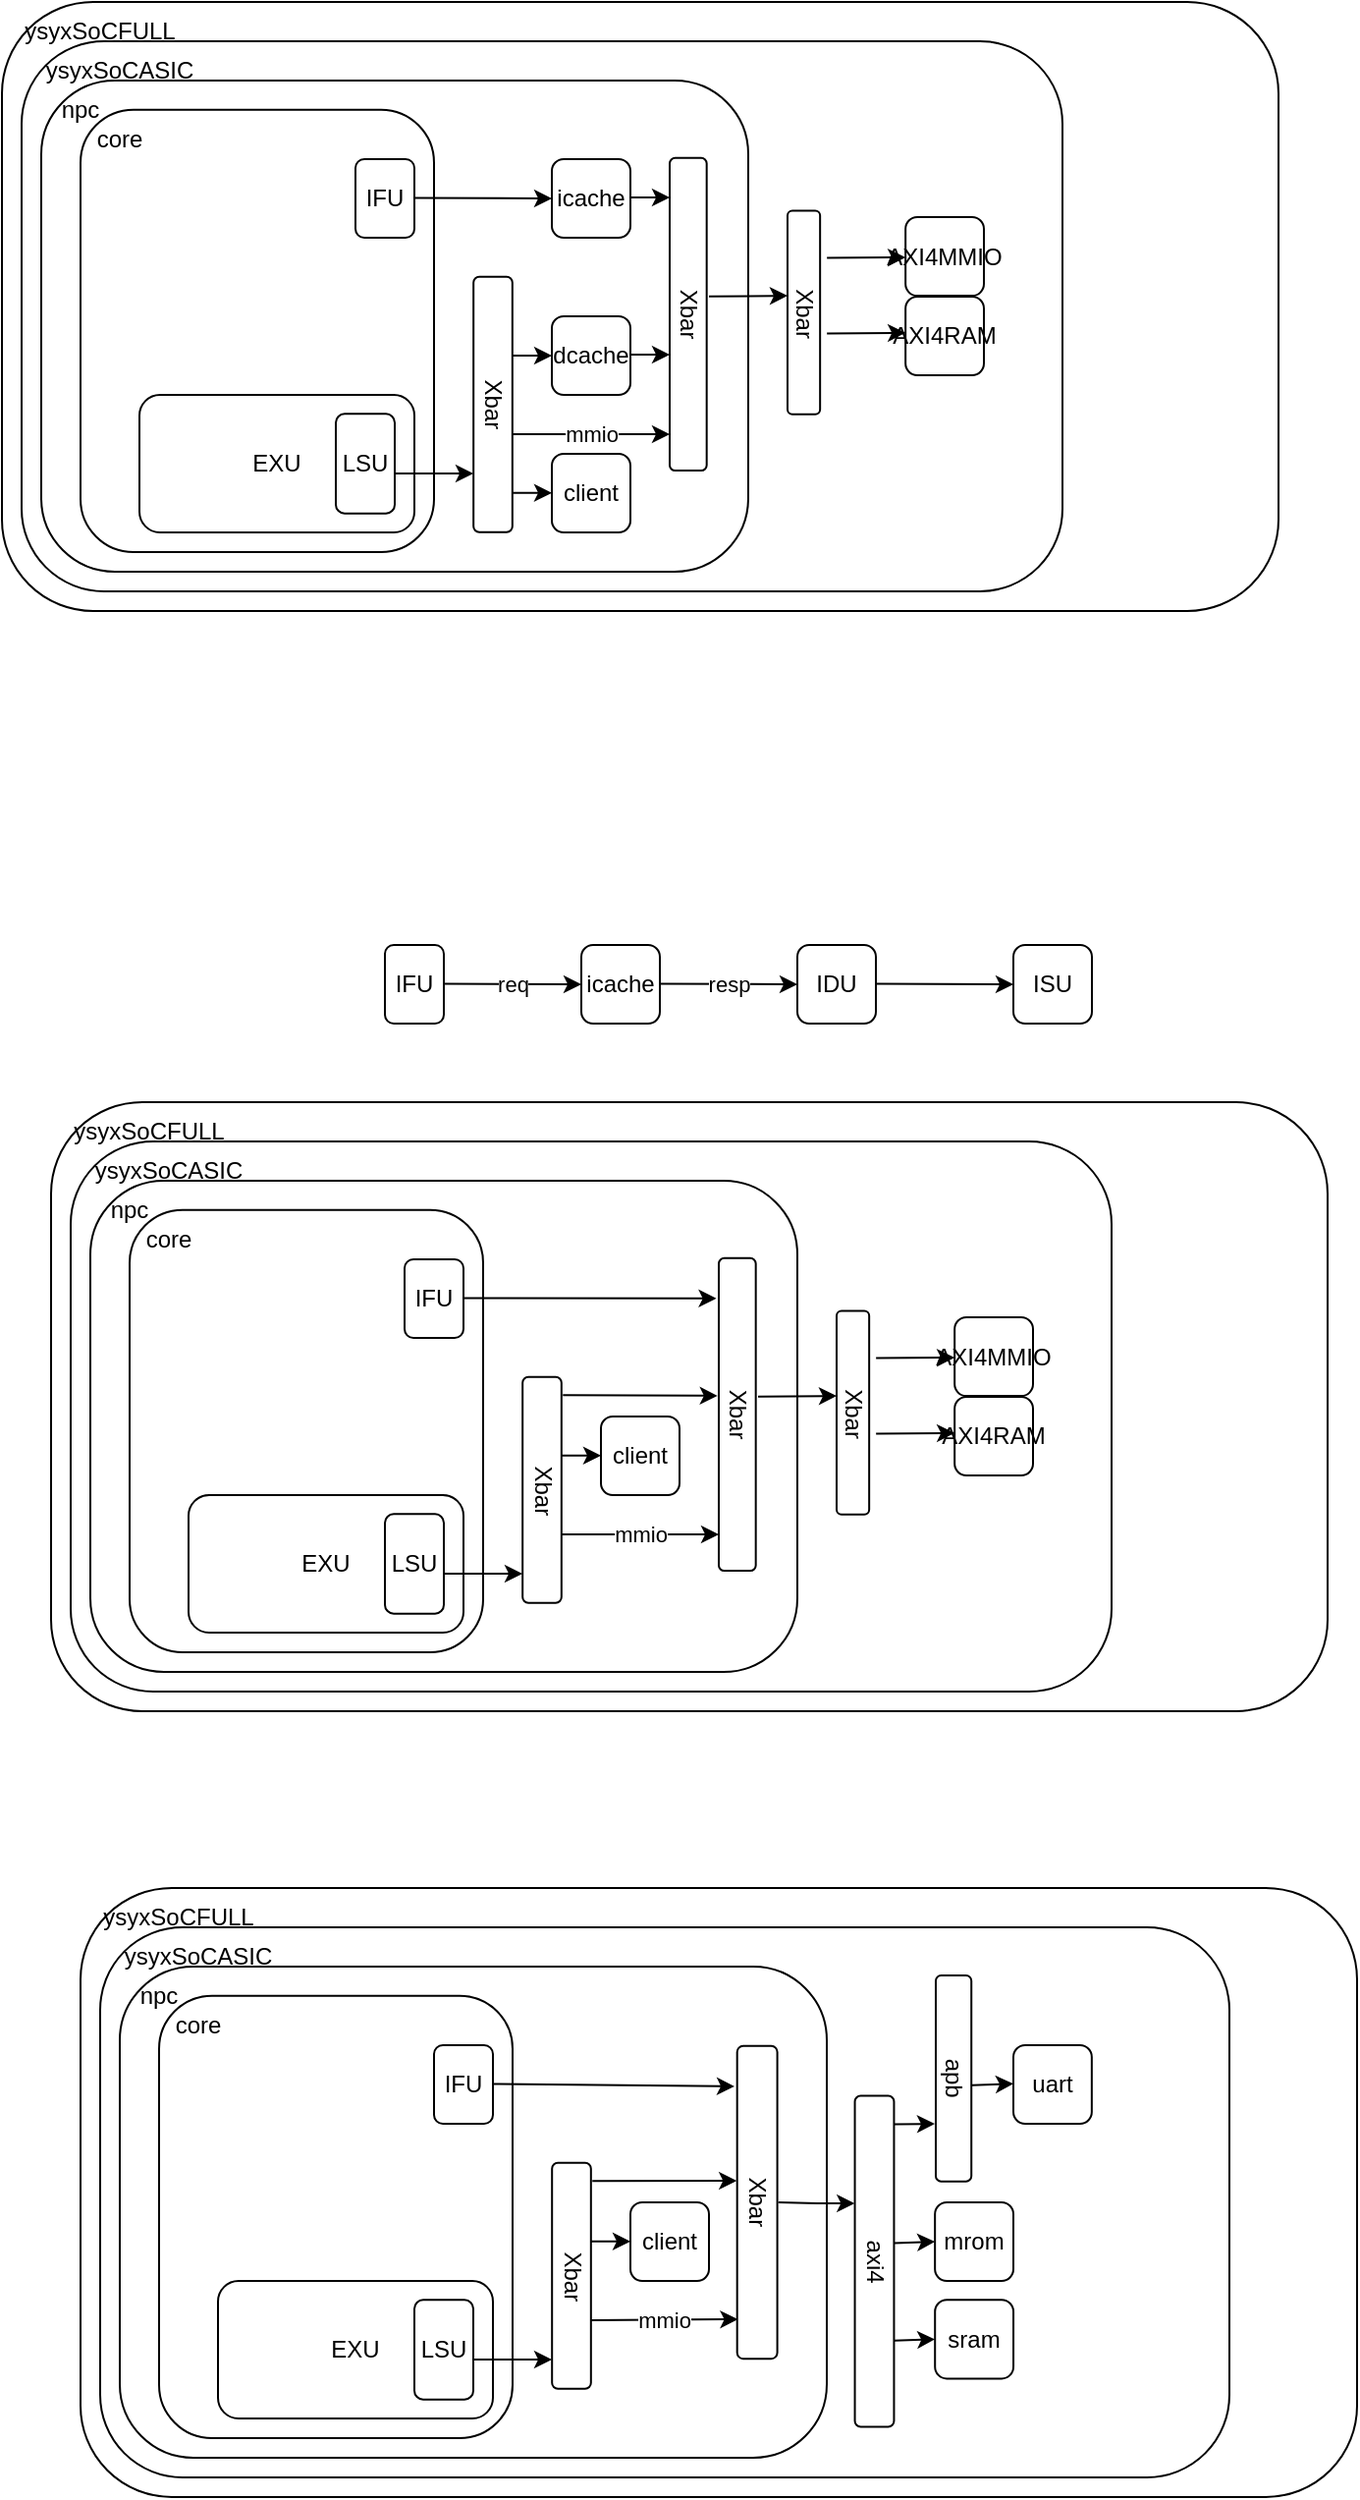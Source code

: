 <mxfile version="24.2.1" type="github" pages="2">
  <diagram name="Page-1" id="T88wnJ-eeVr1pX99vWu7">
    <mxGraphModel dx="1556" dy="405" grid="1" gridSize="10" guides="1" tooltips="1" connect="1" arrows="1" fold="1" page="1" pageScale="1" pageWidth="827" pageHeight="1169" math="0" shadow="0">
      <root>
        <mxCell id="0" />
        <mxCell id="1" parent="0" />
        <mxCell id="UKsWAtJ1c4aUPs8iqoxt-1" value="" style="rounded=1;whiteSpace=wrap;html=1;fillColor=none;" parent="1" vertex="1">
          <mxGeometry x="-795" y="80" width="650" height="310" as="geometry" />
        </mxCell>
        <mxCell id="OOI8E5ebIgTqgyi0JN3K-8" value="" style="rounded=1;whiteSpace=wrap;html=1;fillColor=none;" parent="1" vertex="1">
          <mxGeometry x="-785" y="100" width="530" height="280" as="geometry" />
        </mxCell>
        <mxCell id="ub4ppQevyPJ1YfXW-UWv-1" value="" style="rounded=1;whiteSpace=wrap;html=1;fillColor=none;" parent="1" vertex="1">
          <mxGeometry x="-775" y="120" width="360" height="250" as="geometry" />
        </mxCell>
        <mxCell id="OOI8E5ebIgTqgyi0JN3K-15" value="" style="rounded=1;whiteSpace=wrap;html=1;fillColor=none;" parent="1" vertex="1">
          <mxGeometry x="-755" y="134.82" width="180" height="225.18" as="geometry" />
        </mxCell>
        <mxCell id="ub4ppQevyPJ1YfXW-UWv-2" value="dcache" style="rounded=1;whiteSpace=wrap;html=1;" parent="1" vertex="1">
          <mxGeometry x="-515" y="240" width="40" height="40" as="geometry" />
        </mxCell>
        <mxCell id="ub4ppQevyPJ1YfXW-UWv-3" value="Xbar" style="rounded=1;whiteSpace=wrap;html=1;rotation=90;" parent="1" vertex="1">
          <mxGeometry x="-610" y="275" width="130" height="19.82" as="geometry" />
        </mxCell>
        <mxCell id="ub4ppQevyPJ1YfXW-UWv-14" value="EXU" style="rounded=1;whiteSpace=wrap;html=1;fillColor=none;" parent="1" vertex="1">
          <mxGeometry x="-725" y="280" width="140" height="70" as="geometry" />
        </mxCell>
        <mxCell id="ub4ppQevyPJ1YfXW-UWv-16" value="LSU" style="rounded=1;whiteSpace=wrap;html=1;fillColor=none;" parent="1" vertex="1">
          <mxGeometry x="-625" y="289.65" width="30" height="50.7" as="geometry" />
        </mxCell>
        <mxCell id="tJrX6if1Pe8QLQVKLtgi-5" value="client" style="rounded=1;whiteSpace=wrap;html=1;" parent="1" vertex="1">
          <mxGeometry x="-515" y="310" width="40" height="40" as="geometry" />
        </mxCell>
        <mxCell id="OOI8E5ebIgTqgyi0JN3K-1" value="" style="edgeStyle=none;orthogonalLoop=1;jettySize=auto;html=1;rounded=0;" parent="1" edge="1">
          <mxGeometry width="80" relative="1" as="geometry">
            <mxPoint x="-595" y="320" as="sourcePoint" />
            <mxPoint x="-555" y="320" as="targetPoint" />
            <Array as="points" />
          </mxGeometry>
        </mxCell>
        <mxCell id="OOI8E5ebIgTqgyi0JN3K-2" value="" style="edgeStyle=none;orthogonalLoop=1;jettySize=auto;html=1;rounded=0;" parent="1" edge="1">
          <mxGeometry width="80" relative="1" as="geometry">
            <mxPoint x="-535" y="329.83" as="sourcePoint" />
            <mxPoint x="-515" y="329.87" as="targetPoint" />
            <Array as="points" />
          </mxGeometry>
        </mxCell>
        <mxCell id="OOI8E5ebIgTqgyi0JN3K-3" value="" style="edgeStyle=none;orthogonalLoop=1;jettySize=auto;html=1;rounded=0;" parent="1" edge="1">
          <mxGeometry width="80" relative="1" as="geometry">
            <mxPoint x="-535" y="260.0" as="sourcePoint" />
            <mxPoint x="-515" y="260.04" as="targetPoint" />
            <Array as="points" />
          </mxGeometry>
        </mxCell>
        <mxCell id="OOI8E5ebIgTqgyi0JN3K-4" value="mmio" style="edgeStyle=none;orthogonalLoop=1;jettySize=auto;html=1;rounded=0;" parent="1" edge="1">
          <mxGeometry width="80" relative="1" as="geometry">
            <mxPoint x="-535" y="300.0" as="sourcePoint" />
            <mxPoint x="-455" y="300" as="targetPoint" />
            <Array as="points" />
          </mxGeometry>
        </mxCell>
        <mxCell id="OOI8E5ebIgTqgyi0JN3K-5" value="" style="edgeStyle=none;orthogonalLoop=1;jettySize=auto;html=1;rounded=0;" parent="1" edge="1">
          <mxGeometry width="80" relative="1" as="geometry">
            <mxPoint x="-475" y="259.52" as="sourcePoint" />
            <mxPoint x="-455" y="259.56" as="targetPoint" />
            <Array as="points" />
          </mxGeometry>
        </mxCell>
        <mxCell id="OOI8E5ebIgTqgyi0JN3K-6" value="Xbar" style="rounded=1;whiteSpace=wrap;html=1;rotation=90;" parent="1" vertex="1">
          <mxGeometry x="-525.15" y="229.55" width="159.14" height="18.84" as="geometry" />
        </mxCell>
        <mxCell id="OOI8E5ebIgTqgyi0JN3K-7" value="" style="edgeStyle=none;orthogonalLoop=1;jettySize=auto;html=1;rounded=0;" parent="1" edge="1">
          <mxGeometry width="80" relative="1" as="geometry">
            <mxPoint x="-435" y="229.86" as="sourcePoint" />
            <mxPoint x="-395" y="229.55" as="targetPoint" />
            <Array as="points" />
          </mxGeometry>
        </mxCell>
        <mxCell id="OOI8E5ebIgTqgyi0JN3K-9" value="IFU" style="rounded=1;whiteSpace=wrap;html=1;" parent="1" vertex="1">
          <mxGeometry x="-615" y="160" width="30" height="40" as="geometry" />
        </mxCell>
        <mxCell id="OOI8E5ebIgTqgyi0JN3K-10" value="" style="edgeStyle=none;orthogonalLoop=1;jettySize=auto;html=1;rounded=0;" parent="1" edge="1">
          <mxGeometry width="80" relative="1" as="geometry">
            <mxPoint x="-585" y="179.71" as="sourcePoint" />
            <mxPoint x="-515" y="180.05" as="targetPoint" />
            <Array as="points" />
          </mxGeometry>
        </mxCell>
        <mxCell id="OOI8E5ebIgTqgyi0JN3K-11" value="icache" style="rounded=1;whiteSpace=wrap;html=1;" parent="1" vertex="1">
          <mxGeometry x="-515" y="160" width="40" height="40" as="geometry" />
        </mxCell>
        <mxCell id="OOI8E5ebIgTqgyi0JN3K-12" value="" style="edgeStyle=none;orthogonalLoop=1;jettySize=auto;html=1;rounded=0;" parent="1" edge="1">
          <mxGeometry width="80" relative="1" as="geometry">
            <mxPoint x="-475" y="179.52" as="sourcePoint" />
            <mxPoint x="-455" y="179.56" as="targetPoint" />
            <Array as="points" />
          </mxGeometry>
        </mxCell>
        <mxCell id="OOI8E5ebIgTqgyi0JN3K-13" value="npc" style="text;strokeColor=none;align=center;fillColor=none;html=1;verticalAlign=middle;whiteSpace=wrap;rounded=0;" parent="1" vertex="1">
          <mxGeometry x="-785" y="120" width="60" height="30" as="geometry" />
        </mxCell>
        <mxCell id="OOI8E5ebIgTqgyi0JN3K-16" value="core" style="text;strokeColor=none;align=center;fillColor=none;html=1;verticalAlign=middle;whiteSpace=wrap;rounded=0;" parent="1" vertex="1">
          <mxGeometry x="-765" y="134.82" width="60" height="30" as="geometry" />
        </mxCell>
        <mxCell id="UKsWAtJ1c4aUPs8iqoxt-2" value="ysyxSoCASIC" style="text;strokeColor=none;align=center;fillColor=none;html=1;verticalAlign=middle;whiteSpace=wrap;rounded=0;" parent="1" vertex="1">
          <mxGeometry x="-765" y="100" width="60" height="30" as="geometry" />
        </mxCell>
        <mxCell id="UKsWAtJ1c4aUPs8iqoxt-3" value="ysyxSoCFULL" style="text;strokeColor=none;align=center;fillColor=none;html=1;verticalAlign=middle;whiteSpace=wrap;rounded=0;" parent="1" vertex="1">
          <mxGeometry x="-775" y="80" width="60" height="30" as="geometry" />
        </mxCell>
        <mxCell id="UKsWAtJ1c4aUPs8iqoxt-4" value="AXI4RAM" style="rounded=1;whiteSpace=wrap;html=1;" parent="1" vertex="1">
          <mxGeometry x="-334.92" y="230" width="39.92" height="40.04" as="geometry" />
        </mxCell>
        <mxCell id="d5aAkYJ9Jx9GPlN7aSxT-1" value="IFU" style="rounded=1;whiteSpace=wrap;html=1;" parent="1" vertex="1">
          <mxGeometry x="-600" y="560" width="30" height="40" as="geometry" />
        </mxCell>
        <mxCell id="d5aAkYJ9Jx9GPlN7aSxT-2" value="req" style="edgeStyle=none;orthogonalLoop=1;jettySize=auto;html=1;rounded=0;" parent="1" edge="1">
          <mxGeometry width="80" relative="1" as="geometry">
            <mxPoint x="-570" y="579.71" as="sourcePoint" />
            <mxPoint x="-500" y="580.05" as="targetPoint" />
            <Array as="points" />
          </mxGeometry>
        </mxCell>
        <mxCell id="d5aAkYJ9Jx9GPlN7aSxT-3" value="icache" style="rounded=1;whiteSpace=wrap;html=1;" parent="1" vertex="1">
          <mxGeometry x="-500" y="560" width="40" height="40" as="geometry" />
        </mxCell>
        <mxCell id="d5aAkYJ9Jx9GPlN7aSxT-6" value="resp" style="edgeStyle=none;orthogonalLoop=1;jettySize=auto;html=1;rounded=0;" parent="1" edge="1">
          <mxGeometry width="80" relative="1" as="geometry">
            <mxPoint x="-460" y="579.71" as="sourcePoint" />
            <mxPoint x="-390" y="580.05" as="targetPoint" />
            <Array as="points" />
          </mxGeometry>
        </mxCell>
        <mxCell id="d5aAkYJ9Jx9GPlN7aSxT-7" value="IDU" style="rounded=1;whiteSpace=wrap;html=1;" parent="1" vertex="1">
          <mxGeometry x="-390" y="560" width="40" height="40" as="geometry" />
        </mxCell>
        <mxCell id="d5aAkYJ9Jx9GPlN7aSxT-8" value="" style="edgeStyle=none;orthogonalLoop=1;jettySize=auto;html=1;rounded=0;" parent="1" edge="1">
          <mxGeometry width="80" relative="1" as="geometry">
            <mxPoint x="-350" y="579.71" as="sourcePoint" />
            <mxPoint x="-280" y="580.05" as="targetPoint" />
            <Array as="points" />
          </mxGeometry>
        </mxCell>
        <mxCell id="d5aAkYJ9Jx9GPlN7aSxT-9" value="ISU" style="rounded=1;whiteSpace=wrap;html=1;" parent="1" vertex="1">
          <mxGeometry x="-280" y="560" width="40" height="40" as="geometry" />
        </mxCell>
        <mxCell id="Y9-JQjLoYKGjNeR7eHeh-1" value="Xbar" style="rounded=1;whiteSpace=wrap;html=1;rotation=90;" parent="1" vertex="1">
          <mxGeometry x="-438.5" y="229.78" width="103.58" height="16.58" as="geometry" />
        </mxCell>
        <mxCell id="Y9-JQjLoYKGjNeR7eHeh-2" value="" style="edgeStyle=none;orthogonalLoop=1;jettySize=auto;html=1;rounded=0;" parent="1" edge="1">
          <mxGeometry width="80" relative="1" as="geometry">
            <mxPoint x="-374.92" y="210.31" as="sourcePoint" />
            <mxPoint x="-334.92" y="210" as="targetPoint" />
            <Array as="points" />
          </mxGeometry>
        </mxCell>
        <mxCell id="Y9-JQjLoYKGjNeR7eHeh-3" value="" style="edgeStyle=none;orthogonalLoop=1;jettySize=auto;html=1;rounded=0;" parent="1" edge="1">
          <mxGeometry width="80" relative="1" as="geometry">
            <mxPoint x="-374.92" y="248.7" as="sourcePoint" />
            <mxPoint x="-334.92" y="248.39" as="targetPoint" />
            <Array as="points" />
          </mxGeometry>
        </mxCell>
        <mxCell id="Y9-JQjLoYKGjNeR7eHeh-4" value="AXI4MMIO" style="rounded=1;whiteSpace=wrap;html=1;" parent="1" vertex="1">
          <mxGeometry x="-334.92" y="189.51" width="39.92" height="40.04" as="geometry" />
        </mxCell>
        <mxCell id="kN0HMyvuLYGmTg_YHJRw-1" value="" style="rounded=1;whiteSpace=wrap;html=1;fillColor=none;" parent="1" vertex="1">
          <mxGeometry x="-770" y="640" width="650" height="310" as="geometry" />
        </mxCell>
        <mxCell id="kN0HMyvuLYGmTg_YHJRw-2" value="" style="rounded=1;whiteSpace=wrap;html=1;fillColor=none;" parent="1" vertex="1">
          <mxGeometry x="-760" y="660" width="530" height="280" as="geometry" />
        </mxCell>
        <mxCell id="kN0HMyvuLYGmTg_YHJRw-3" value="" style="rounded=1;whiteSpace=wrap;html=1;fillColor=none;" parent="1" vertex="1">
          <mxGeometry x="-750" y="680" width="360" height="250" as="geometry" />
        </mxCell>
        <mxCell id="kN0HMyvuLYGmTg_YHJRw-4" value="" style="rounded=1;whiteSpace=wrap;html=1;fillColor=none;" parent="1" vertex="1">
          <mxGeometry x="-730" y="694.82" width="180" height="225.18" as="geometry" />
        </mxCell>
        <mxCell id="kN0HMyvuLYGmTg_YHJRw-6" value="Xbar" style="rounded=1;whiteSpace=wrap;html=1;rotation=90;" parent="1" vertex="1">
          <mxGeometry x="-577.5" y="827.5" width="115" height="19.82" as="geometry" />
        </mxCell>
        <mxCell id="kN0HMyvuLYGmTg_YHJRw-7" value="EXU" style="rounded=1;whiteSpace=wrap;html=1;fillColor=none;" parent="1" vertex="1">
          <mxGeometry x="-700" y="840" width="140" height="70" as="geometry" />
        </mxCell>
        <mxCell id="kN0HMyvuLYGmTg_YHJRw-8" value="LSU" style="rounded=1;whiteSpace=wrap;html=1;fillColor=none;" parent="1" vertex="1">
          <mxGeometry x="-600" y="849.65" width="30" height="50.7" as="geometry" />
        </mxCell>
        <mxCell id="kN0HMyvuLYGmTg_YHJRw-9" value="client" style="rounded=1;whiteSpace=wrap;html=1;direction=south;" parent="1" vertex="1">
          <mxGeometry x="-490" y="800.0" width="40" height="40" as="geometry" />
        </mxCell>
        <mxCell id="kN0HMyvuLYGmTg_YHJRw-10" value="" style="edgeStyle=none;orthogonalLoop=1;jettySize=auto;html=1;rounded=0;" parent="1" edge="1">
          <mxGeometry width="80" relative="1" as="geometry">
            <mxPoint x="-570" y="880" as="sourcePoint" />
            <mxPoint x="-530" y="880" as="targetPoint" />
            <Array as="points" />
          </mxGeometry>
        </mxCell>
        <mxCell id="kN0HMyvuLYGmTg_YHJRw-11" value="" style="edgeStyle=none;orthogonalLoop=1;jettySize=auto;html=1;rounded=0;" parent="1" edge="1">
          <mxGeometry width="80" relative="1" as="geometry">
            <mxPoint x="-510" y="819.83" as="sourcePoint" />
            <mxPoint x="-490" y="819.87" as="targetPoint" />
            <Array as="points" />
          </mxGeometry>
        </mxCell>
        <mxCell id="kN0HMyvuLYGmTg_YHJRw-12" value="" style="edgeStyle=none;orthogonalLoop=1;jettySize=auto;html=1;rounded=0;entryX=0.634;entryY=1.066;entryDx=0;entryDy=0;entryPerimeter=0;" parent="1" edge="1">
          <mxGeometry width="80" relative="1" as="geometry">
            <mxPoint x="-509.38" y="789.15" as="sourcePoint" />
            <mxPoint x="-430.623" y="789.445" as="targetPoint" />
            <Array as="points" />
          </mxGeometry>
        </mxCell>
        <mxCell id="kN0HMyvuLYGmTg_YHJRw-15" value="Xbar" style="rounded=1;whiteSpace=wrap;html=1;rotation=90;" parent="1" vertex="1">
          <mxGeometry x="-500.15" y="789.55" width="159.14" height="18.84" as="geometry" />
        </mxCell>
        <mxCell id="kN0HMyvuLYGmTg_YHJRw-16" value="" style="edgeStyle=none;orthogonalLoop=1;jettySize=auto;html=1;rounded=0;" parent="1" edge="1">
          <mxGeometry width="80" relative="1" as="geometry">
            <mxPoint x="-410" y="789.86" as="sourcePoint" />
            <mxPoint x="-370" y="789.55" as="targetPoint" />
            <Array as="points" />
          </mxGeometry>
        </mxCell>
        <mxCell id="kN0HMyvuLYGmTg_YHJRw-17" value="IFU" style="rounded=1;whiteSpace=wrap;html=1;" parent="1" vertex="1">
          <mxGeometry x="-590" y="720" width="30" height="40" as="geometry" />
        </mxCell>
        <mxCell id="kN0HMyvuLYGmTg_YHJRw-18" value="" style="edgeStyle=none;orthogonalLoop=1;jettySize=auto;html=1;rounded=0;entryX=0.129;entryY=1.065;entryDx=0;entryDy=0;entryPerimeter=0;" parent="1" target="kN0HMyvuLYGmTg_YHJRw-15" edge="1">
          <mxGeometry width="80" relative="1" as="geometry">
            <mxPoint x="-560" y="739.71" as="sourcePoint" />
            <mxPoint x="-490" y="740.05" as="targetPoint" />
            <Array as="points" />
          </mxGeometry>
        </mxCell>
        <mxCell id="kN0HMyvuLYGmTg_YHJRw-21" value="npc" style="text;strokeColor=none;align=center;fillColor=none;html=1;verticalAlign=middle;whiteSpace=wrap;rounded=0;" parent="1" vertex="1">
          <mxGeometry x="-760" y="680" width="60" height="30" as="geometry" />
        </mxCell>
        <mxCell id="kN0HMyvuLYGmTg_YHJRw-22" value="core" style="text;strokeColor=none;align=center;fillColor=none;html=1;verticalAlign=middle;whiteSpace=wrap;rounded=0;" parent="1" vertex="1">
          <mxGeometry x="-740" y="694.82" width="60" height="30" as="geometry" />
        </mxCell>
        <mxCell id="kN0HMyvuLYGmTg_YHJRw-23" value="ysyxSoCASIC" style="text;strokeColor=none;align=center;fillColor=none;html=1;verticalAlign=middle;whiteSpace=wrap;rounded=0;" parent="1" vertex="1">
          <mxGeometry x="-740" y="660" width="60" height="30" as="geometry" />
        </mxCell>
        <mxCell id="kN0HMyvuLYGmTg_YHJRw-24" value="ysyxSoCFULL" style="text;strokeColor=none;align=center;fillColor=none;html=1;verticalAlign=middle;whiteSpace=wrap;rounded=0;" parent="1" vertex="1">
          <mxGeometry x="-750" y="640" width="60" height="30" as="geometry" />
        </mxCell>
        <mxCell id="kN0HMyvuLYGmTg_YHJRw-25" value="AXI4RAM" style="rounded=1;whiteSpace=wrap;html=1;" parent="1" vertex="1">
          <mxGeometry x="-309.92" y="790" width="39.92" height="40.04" as="geometry" />
        </mxCell>
        <mxCell id="kN0HMyvuLYGmTg_YHJRw-26" value="Xbar" style="rounded=1;whiteSpace=wrap;html=1;rotation=90;" parent="1" vertex="1">
          <mxGeometry x="-413.5" y="789.78" width="103.58" height="16.58" as="geometry" />
        </mxCell>
        <mxCell id="kN0HMyvuLYGmTg_YHJRw-27" value="" style="edgeStyle=none;orthogonalLoop=1;jettySize=auto;html=1;rounded=0;" parent="1" edge="1">
          <mxGeometry width="80" relative="1" as="geometry">
            <mxPoint x="-349.92" y="770.31" as="sourcePoint" />
            <mxPoint x="-309.92" y="770" as="targetPoint" />
            <Array as="points" />
          </mxGeometry>
        </mxCell>
        <mxCell id="kN0HMyvuLYGmTg_YHJRw-28" value="" style="edgeStyle=none;orthogonalLoop=1;jettySize=auto;html=1;rounded=0;" parent="1" edge="1">
          <mxGeometry width="80" relative="1" as="geometry">
            <mxPoint x="-349.92" y="808.7" as="sourcePoint" />
            <mxPoint x="-309.92" y="808.39" as="targetPoint" />
            <Array as="points" />
          </mxGeometry>
        </mxCell>
        <mxCell id="kN0HMyvuLYGmTg_YHJRw-29" value="AXI4MMIO" style="rounded=1;whiteSpace=wrap;html=1;" parent="1" vertex="1">
          <mxGeometry x="-309.92" y="749.51" width="39.92" height="40.04" as="geometry" />
        </mxCell>
        <mxCell id="LKI49HmT6PDwrMgtFvWW-1" value="mmio" style="edgeStyle=none;orthogonalLoop=1;jettySize=auto;html=1;rounded=0;" parent="1" edge="1">
          <mxGeometry width="80" relative="1" as="geometry">
            <mxPoint x="-510" y="860.0" as="sourcePoint" />
            <mxPoint x="-430" y="860" as="targetPoint" />
            <Array as="points" />
          </mxGeometry>
        </mxCell>
        <mxCell id="YW0HAeXKcnN4OkXtbkRh-1" value="" style="rounded=1;whiteSpace=wrap;html=1;fillColor=none;" vertex="1" parent="1">
          <mxGeometry x="-755" y="1040" width="650" height="310" as="geometry" />
        </mxCell>
        <mxCell id="YW0HAeXKcnN4OkXtbkRh-2" value="" style="rounded=1;whiteSpace=wrap;html=1;fillColor=none;" vertex="1" parent="1">
          <mxGeometry x="-745" y="1060" width="575" height="280" as="geometry" />
        </mxCell>
        <mxCell id="YW0HAeXKcnN4OkXtbkRh-3" value="" style="rounded=1;whiteSpace=wrap;html=1;fillColor=none;" vertex="1" parent="1">
          <mxGeometry x="-735" y="1080" width="360" height="250" as="geometry" />
        </mxCell>
        <mxCell id="YW0HAeXKcnN4OkXtbkRh-4" value="" style="rounded=1;whiteSpace=wrap;html=1;fillColor=none;" vertex="1" parent="1">
          <mxGeometry x="-715" y="1094.82" width="180" height="225.18" as="geometry" />
        </mxCell>
        <mxCell id="YW0HAeXKcnN4OkXtbkRh-5" value="Xbar" style="rounded=1;whiteSpace=wrap;html=1;rotation=90;" vertex="1" parent="1">
          <mxGeometry x="-562.5" y="1227.5" width="115" height="19.82" as="geometry" />
        </mxCell>
        <mxCell id="YW0HAeXKcnN4OkXtbkRh-6" value="EXU" style="rounded=1;whiteSpace=wrap;html=1;fillColor=none;" vertex="1" parent="1">
          <mxGeometry x="-685" y="1240" width="140" height="70" as="geometry" />
        </mxCell>
        <mxCell id="YW0HAeXKcnN4OkXtbkRh-7" value="LSU" style="rounded=1;whiteSpace=wrap;html=1;fillColor=none;" vertex="1" parent="1">
          <mxGeometry x="-585" y="1249.65" width="30" height="50.7" as="geometry" />
        </mxCell>
        <mxCell id="YW0HAeXKcnN4OkXtbkRh-8" value="client" style="rounded=1;whiteSpace=wrap;html=1;direction=south;" vertex="1" parent="1">
          <mxGeometry x="-475" y="1200" width="40" height="40" as="geometry" />
        </mxCell>
        <mxCell id="YW0HAeXKcnN4OkXtbkRh-9" value="" style="edgeStyle=none;orthogonalLoop=1;jettySize=auto;html=1;rounded=0;" edge="1" parent="1">
          <mxGeometry width="80" relative="1" as="geometry">
            <mxPoint x="-555" y="1280" as="sourcePoint" />
            <mxPoint x="-515" y="1280" as="targetPoint" />
            <Array as="points" />
          </mxGeometry>
        </mxCell>
        <mxCell id="YW0HAeXKcnN4OkXtbkRh-10" value="" style="edgeStyle=none;orthogonalLoop=1;jettySize=auto;html=1;rounded=0;" edge="1" parent="1">
          <mxGeometry width="80" relative="1" as="geometry">
            <mxPoint x="-495" y="1219.83" as="sourcePoint" />
            <mxPoint x="-475" y="1219.87" as="targetPoint" />
            <Array as="points" />
          </mxGeometry>
        </mxCell>
        <mxCell id="YW0HAeXKcnN4OkXtbkRh-11" value="" style="edgeStyle=none;orthogonalLoop=1;jettySize=auto;html=1;rounded=0;entryX=0.431;entryY=1.011;entryDx=0;entryDy=0;entryPerimeter=0;" edge="1" parent="1" target="YW0HAeXKcnN4OkXtbkRh-12">
          <mxGeometry width="80" relative="1" as="geometry">
            <mxPoint x="-494.38" y="1189.15" as="sourcePoint" />
            <mxPoint x="-430" y="1189" as="targetPoint" />
            <Array as="points" />
          </mxGeometry>
        </mxCell>
        <mxCell id="YW0HAeXKcnN4OkXtbkRh-12" value="Xbar" style="rounded=1;whiteSpace=wrap;html=1;rotation=90;" vertex="1" parent="1">
          <mxGeometry x="-490" y="1189.77" width="159.14" height="20.45" as="geometry" />
        </mxCell>
        <mxCell id="YW0HAeXKcnN4OkXtbkRh-13" value="" style="edgeStyle=none;orthogonalLoop=1;jettySize=auto;html=1;rounded=0;exitX=0.434;exitY=-0.026;exitDx=0;exitDy=0;exitPerimeter=0;entryX=0.325;entryY=1.007;entryDx=0;entryDy=0;entryPerimeter=0;" edge="1" parent="1" target="YW0HAeXKcnN4OkXtbkRh-21">
          <mxGeometry x="-0.25" width="80" relative="1" as="geometry">
            <mxPoint x="-399.673" y="1200.002" as="sourcePoint" />
            <mxPoint x="-360.68" y="1201.785" as="targetPoint" />
            <Array as="points">
              <mxPoint x="-380" y="1200.51" />
            </Array>
            <mxPoint as="offset" />
          </mxGeometry>
        </mxCell>
        <mxCell id="YW0HAeXKcnN4OkXtbkRh-14" value="IFU" style="rounded=1;whiteSpace=wrap;html=1;" vertex="1" parent="1">
          <mxGeometry x="-575" y="1120" width="30" height="40" as="geometry" />
        </mxCell>
        <mxCell id="YW0HAeXKcnN4OkXtbkRh-15" value="" style="edgeStyle=none;orthogonalLoop=1;jettySize=auto;html=1;rounded=0;entryX=0.129;entryY=1.065;entryDx=0;entryDy=0;entryPerimeter=0;" edge="1" parent="1" target="YW0HAeXKcnN4OkXtbkRh-12">
          <mxGeometry width="80" relative="1" as="geometry">
            <mxPoint x="-545" y="1139.71" as="sourcePoint" />
            <mxPoint x="-475" y="1140.05" as="targetPoint" />
            <Array as="points" />
          </mxGeometry>
        </mxCell>
        <mxCell id="YW0HAeXKcnN4OkXtbkRh-16" value="npc" style="text;strokeColor=none;align=center;fillColor=none;html=1;verticalAlign=middle;whiteSpace=wrap;rounded=0;" vertex="1" parent="1">
          <mxGeometry x="-745" y="1080" width="60" height="30" as="geometry" />
        </mxCell>
        <mxCell id="YW0HAeXKcnN4OkXtbkRh-17" value="core" style="text;strokeColor=none;align=center;fillColor=none;html=1;verticalAlign=middle;whiteSpace=wrap;rounded=0;" vertex="1" parent="1">
          <mxGeometry x="-725" y="1094.82" width="60" height="30" as="geometry" />
        </mxCell>
        <mxCell id="YW0HAeXKcnN4OkXtbkRh-18" value="ysyxSoCASIC" style="text;strokeColor=none;align=center;fillColor=none;html=1;verticalAlign=middle;whiteSpace=wrap;rounded=0;" vertex="1" parent="1">
          <mxGeometry x="-725" y="1060" width="60" height="30" as="geometry" />
        </mxCell>
        <mxCell id="YW0HAeXKcnN4OkXtbkRh-19" value="ysyxSoCFULL" style="text;strokeColor=none;align=center;fillColor=none;html=1;verticalAlign=middle;whiteSpace=wrap;rounded=0;" vertex="1" parent="1">
          <mxGeometry x="-735" y="1040" width="60" height="30" as="geometry" />
        </mxCell>
        <mxCell id="YW0HAeXKcnN4OkXtbkRh-21" value="axi4" style="rounded=1;whiteSpace=wrap;html=1;rotation=90;" vertex="1" parent="1">
          <mxGeometry x="-435" y="1220.06" width="168.5" height="19.94" as="geometry" />
        </mxCell>
        <mxCell id="YW0HAeXKcnN4OkXtbkRh-22" value="" style="edgeStyle=none;orthogonalLoop=1;jettySize=auto;html=1;rounded=0;" edge="1" parent="1">
          <mxGeometry width="80" relative="1" as="geometry">
            <mxPoint x="-341.01" y="1160.31" as="sourcePoint" />
            <mxPoint x="-320" y="1160" as="targetPoint" />
            <Array as="points" />
          </mxGeometry>
        </mxCell>
        <mxCell id="YW0HAeXKcnN4OkXtbkRh-23" value="" style="edgeStyle=none;orthogonalLoop=1;jettySize=auto;html=1;rounded=0;" edge="1" parent="1">
          <mxGeometry width="80" relative="1" as="geometry">
            <mxPoint x="-340.93" y="1220.76" as="sourcePoint" />
            <mxPoint x="-319.92" y="1220.06" as="targetPoint" />
            <Array as="points" />
          </mxGeometry>
        </mxCell>
        <mxCell id="YW0HAeXKcnN4OkXtbkRh-24" value="mrom" style="rounded=1;whiteSpace=wrap;html=1;" vertex="1" parent="1">
          <mxGeometry x="-319.92" y="1200" width="39.92" height="40.04" as="geometry" />
        </mxCell>
        <mxCell id="YW0HAeXKcnN4OkXtbkRh-25" value="mmio" style="edgeStyle=none;orthogonalLoop=1;jettySize=auto;html=1;rounded=0;entryX=0.874;entryY=0.981;entryDx=0;entryDy=0;entryPerimeter=0;" edge="1" parent="1" target="YW0HAeXKcnN4OkXtbkRh-12">
          <mxGeometry width="80" relative="1" as="geometry">
            <mxPoint x="-495" y="1260" as="sourcePoint" />
            <mxPoint x="-415" y="1260" as="targetPoint" />
            <Array as="points" />
          </mxGeometry>
        </mxCell>
        <mxCell id="YW0HAeXKcnN4OkXtbkRh-26" value="apb" style="rounded=1;whiteSpace=wrap;html=1;rotation=90;" vertex="1" parent="1">
          <mxGeometry x="-362.86" y="1127.85" width="104.83" height="18.12" as="geometry" />
        </mxCell>
        <mxCell id="YW0HAeXKcnN4OkXtbkRh-27" value="" style="edgeStyle=none;orthogonalLoop=1;jettySize=auto;html=1;rounded=0;" edge="1" parent="1">
          <mxGeometry width="80" relative="1" as="geometry">
            <mxPoint x="-301.01" y="1140.35" as="sourcePoint" />
            <mxPoint x="-280.0" y="1139.65" as="targetPoint" />
            <Array as="points" />
          </mxGeometry>
        </mxCell>
        <mxCell id="YW0HAeXKcnN4OkXtbkRh-28" value="uart" style="rounded=1;whiteSpace=wrap;html=1;" vertex="1" parent="1">
          <mxGeometry x="-280" y="1120" width="39.92" height="40.04" as="geometry" />
        </mxCell>
        <mxCell id="YW0HAeXKcnN4OkXtbkRh-31" value="" style="edgeStyle=none;orthogonalLoop=1;jettySize=auto;html=1;rounded=0;" edge="1" parent="1">
          <mxGeometry width="80" relative="1" as="geometry">
            <mxPoint x="-340.91" y="1270.41" as="sourcePoint" />
            <mxPoint x="-319.9" y="1269.71" as="targetPoint" />
            <Array as="points" />
          </mxGeometry>
        </mxCell>
        <mxCell id="YW0HAeXKcnN4OkXtbkRh-32" value="sram" style="rounded=1;whiteSpace=wrap;html=1;" vertex="1" parent="1">
          <mxGeometry x="-319.9" y="1249.65" width="39.92" height="40.04" as="geometry" />
        </mxCell>
      </root>
    </mxGraphModel>
  </diagram>
  <diagram id="9-1XJFfj4DLoy20LCH09" name="Page-2">
    <mxGraphModel dx="2056" dy="938" grid="1" gridSize="10" guides="1" tooltips="1" connect="1" arrows="1" fold="1" page="1" pageScale="1" pageWidth="827" pageHeight="1169" math="0" shadow="0">
      <root>
        <mxCell id="0" />
        <mxCell id="1" parent="0" />
      </root>
    </mxGraphModel>
  </diagram>
</mxfile>
